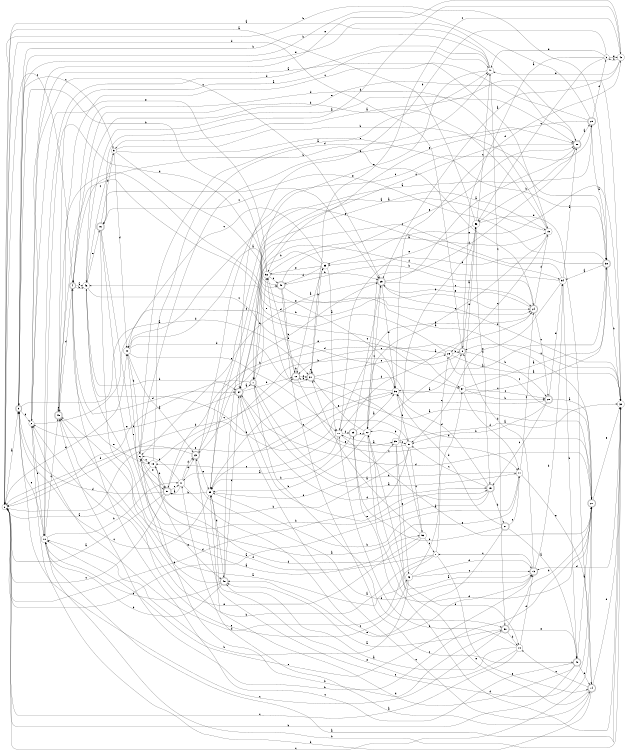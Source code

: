 digraph n47_8 {
__start0 [label="" shape="none"];

rankdir=LR;
size="8,5";

s0 [style="filled", color="black", fillcolor="white" shape="circle", label="0"];
s1 [style="rounded,filled", color="black", fillcolor="white" shape="doublecircle", label="1"];
s2 [style="filled", color="black", fillcolor="white" shape="circle", label="2"];
s3 [style="filled", color="black", fillcolor="white" shape="circle", label="3"];
s4 [style="rounded,filled", color="black", fillcolor="white" shape="doublecircle", label="4"];
s5 [style="filled", color="black", fillcolor="white" shape="circle", label="5"];
s6 [style="filled", color="black", fillcolor="white" shape="circle", label="6"];
s7 [style="filled", color="black", fillcolor="white" shape="circle", label="7"];
s8 [style="rounded,filled", color="black", fillcolor="white" shape="doublecircle", label="8"];
s9 [style="rounded,filled", color="black", fillcolor="white" shape="doublecircle", label="9"];
s10 [style="filled", color="black", fillcolor="white" shape="circle", label="10"];
s11 [style="filled", color="black", fillcolor="white" shape="circle", label="11"];
s12 [style="rounded,filled", color="black", fillcolor="white" shape="doublecircle", label="12"];
s13 [style="rounded,filled", color="black", fillcolor="white" shape="doublecircle", label="13"];
s14 [style="rounded,filled", color="black", fillcolor="white" shape="doublecircle", label="14"];
s15 [style="rounded,filled", color="black", fillcolor="white" shape="doublecircle", label="15"];
s16 [style="rounded,filled", color="black", fillcolor="white" shape="doublecircle", label="16"];
s17 [style="filled", color="black", fillcolor="white" shape="circle", label="17"];
s18 [style="filled", color="black", fillcolor="white" shape="circle", label="18"];
s19 [style="filled", color="black", fillcolor="white" shape="circle", label="19"];
s20 [style="filled", color="black", fillcolor="white" shape="circle", label="20"];
s21 [style="rounded,filled", color="black", fillcolor="white" shape="doublecircle", label="21"];
s22 [style="filled", color="black", fillcolor="white" shape="circle", label="22"];
s23 [style="rounded,filled", color="black", fillcolor="white" shape="doublecircle", label="23"];
s24 [style="rounded,filled", color="black", fillcolor="white" shape="doublecircle", label="24"];
s25 [style="rounded,filled", color="black", fillcolor="white" shape="doublecircle", label="25"];
s26 [style="filled", color="black", fillcolor="white" shape="circle", label="26"];
s27 [style="rounded,filled", color="black", fillcolor="white" shape="doublecircle", label="27"];
s28 [style="rounded,filled", color="black", fillcolor="white" shape="doublecircle", label="28"];
s29 [style="rounded,filled", color="black", fillcolor="white" shape="doublecircle", label="29"];
s30 [style="rounded,filled", color="black", fillcolor="white" shape="doublecircle", label="30"];
s31 [style="rounded,filled", color="black", fillcolor="white" shape="doublecircle", label="31"];
s32 [style="filled", color="black", fillcolor="white" shape="circle", label="32"];
s33 [style="filled", color="black", fillcolor="white" shape="circle", label="33"];
s34 [style="rounded,filled", color="black", fillcolor="white" shape="doublecircle", label="34"];
s35 [style="filled", color="black", fillcolor="white" shape="circle", label="35"];
s36 [style="filled", color="black", fillcolor="white" shape="circle", label="36"];
s37 [style="filled", color="black", fillcolor="white" shape="circle", label="37"];
s38 [style="rounded,filled", color="black", fillcolor="white" shape="doublecircle", label="38"];
s39 [style="rounded,filled", color="black", fillcolor="white" shape="doublecircle", label="39"];
s40 [style="rounded,filled", color="black", fillcolor="white" shape="doublecircle", label="40"];
s41 [style="filled", color="black", fillcolor="white" shape="circle", label="41"];
s42 [style="filled", color="black", fillcolor="white" shape="circle", label="42"];
s43 [style="filled", color="black", fillcolor="white" shape="circle", label="43"];
s44 [style="filled", color="black", fillcolor="white" shape="circle", label="44"];
s45 [style="rounded,filled", color="black", fillcolor="white" shape="doublecircle", label="45"];
s46 [style="filled", color="black", fillcolor="white" shape="circle", label="46"];
s47 [style="filled", color="black", fillcolor="white" shape="circle", label="47"];
s48 [style="rounded,filled", color="black", fillcolor="white" shape="doublecircle", label="48"];
s49 [style="rounded,filled", color="black", fillcolor="white" shape="doublecircle", label="49"];
s50 [style="rounded,filled", color="black", fillcolor="white" shape="doublecircle", label="50"];
s51 [style="rounded,filled", color="black", fillcolor="white" shape="doublecircle", label="51"];
s52 [style="filled", color="black", fillcolor="white" shape="circle", label="52"];
s53 [style="filled", color="black", fillcolor="white" shape="circle", label="53"];
s54 [style="filled", color="black", fillcolor="white" shape="circle", label="54"];
s55 [style="filled", color="black", fillcolor="white" shape="circle", label="55"];
s56 [style="filled", color="black", fillcolor="white" shape="circle", label="56"];
s57 [style="filled", color="black", fillcolor="white" shape="circle", label="57"];
s0 -> s9 [label="a"];
s0 -> s38 [label="b"];
s0 -> s27 [label="c"];
s0 -> s20 [label="d"];
s0 -> s36 [label="e"];
s1 -> s11 [label="a"];
s1 -> s52 [label="b"];
s1 -> s11 [label="c"];
s1 -> s50 [label="d"];
s1 -> s0 [label="e"];
s2 -> s19 [label="a"];
s2 -> s10 [label="b"];
s2 -> s25 [label="c"];
s2 -> s37 [label="d"];
s2 -> s42 [label="e"];
s3 -> s8 [label="a"];
s3 -> s34 [label="b"];
s3 -> s56 [label="c"];
s3 -> s47 [label="d"];
s3 -> s42 [label="e"];
s4 -> s46 [label="a"];
s4 -> s46 [label="b"];
s4 -> s0 [label="c"];
s4 -> s34 [label="d"];
s4 -> s18 [label="e"];
s5 -> s36 [label="a"];
s5 -> s38 [label="b"];
s5 -> s46 [label="c"];
s5 -> s20 [label="d"];
s5 -> s38 [label="e"];
s6 -> s47 [label="a"];
s6 -> s50 [label="b"];
s6 -> s18 [label="c"];
s6 -> s30 [label="d"];
s6 -> s51 [label="e"];
s7 -> s49 [label="a"];
s7 -> s49 [label="b"];
s7 -> s26 [label="c"];
s7 -> s2 [label="d"];
s7 -> s14 [label="e"];
s8 -> s56 [label="a"];
s8 -> s28 [label="b"];
s8 -> s12 [label="c"];
s8 -> s0 [label="d"];
s8 -> s51 [label="e"];
s9 -> s31 [label="a"];
s9 -> s45 [label="b"];
s9 -> s5 [label="c"];
s9 -> s2 [label="d"];
s9 -> s30 [label="e"];
s10 -> s32 [label="a"];
s10 -> s41 [label="b"];
s10 -> s49 [label="c"];
s10 -> s45 [label="d"];
s10 -> s9 [label="e"];
s11 -> s6 [label="a"];
s11 -> s55 [label="b"];
s11 -> s24 [label="c"];
s11 -> s1 [label="d"];
s11 -> s14 [label="e"];
s12 -> s33 [label="a"];
s12 -> s12 [label="b"];
s12 -> s31 [label="c"];
s12 -> s52 [label="d"];
s12 -> s35 [label="e"];
s13 -> s22 [label="a"];
s13 -> s54 [label="b"];
s13 -> s7 [label="c"];
s13 -> s8 [label="d"];
s13 -> s10 [label="e"];
s14 -> s41 [label="a"];
s14 -> s2 [label="b"];
s14 -> s44 [label="c"];
s14 -> s32 [label="d"];
s14 -> s22 [label="e"];
s15 -> s0 [label="a"];
s15 -> s21 [label="b"];
s15 -> s57 [label="c"];
s15 -> s36 [label="d"];
s15 -> s34 [label="e"];
s16 -> s43 [label="a"];
s16 -> s15 [label="b"];
s16 -> s25 [label="c"];
s16 -> s5 [label="d"];
s16 -> s51 [label="e"];
s17 -> s41 [label="a"];
s17 -> s24 [label="b"];
s17 -> s18 [label="c"];
s17 -> s39 [label="d"];
s17 -> s27 [label="e"];
s18 -> s0 [label="a"];
s18 -> s51 [label="b"];
s18 -> s12 [label="c"];
s18 -> s47 [label="d"];
s18 -> s48 [label="e"];
s19 -> s55 [label="a"];
s19 -> s4 [label="b"];
s19 -> s26 [label="c"];
s19 -> s4 [label="d"];
s19 -> s22 [label="e"];
s20 -> s23 [label="a"];
s20 -> s6 [label="b"];
s20 -> s17 [label="c"];
s20 -> s31 [label="d"];
s20 -> s54 [label="e"];
s21 -> s40 [label="a"];
s21 -> s39 [label="b"];
s21 -> s11 [label="c"];
s21 -> s36 [label="d"];
s21 -> s48 [label="e"];
s22 -> s38 [label="a"];
s22 -> s55 [label="b"];
s22 -> s25 [label="c"];
s22 -> s32 [label="d"];
s22 -> s31 [label="e"];
s23 -> s13 [label="a"];
s23 -> s25 [label="b"];
s23 -> s29 [label="c"];
s23 -> s0 [label="d"];
s23 -> s55 [label="e"];
s24 -> s17 [label="a"];
s24 -> s4 [label="b"];
s24 -> s28 [label="c"];
s24 -> s19 [label="d"];
s24 -> s25 [label="e"];
s25 -> s30 [label="a"];
s25 -> s6 [label="b"];
s25 -> s24 [label="c"];
s25 -> s32 [label="d"];
s25 -> s36 [label="e"];
s26 -> s32 [label="a"];
s26 -> s8 [label="b"];
s26 -> s27 [label="c"];
s26 -> s23 [label="d"];
s26 -> s46 [label="e"];
s27 -> s52 [label="a"];
s27 -> s49 [label="b"];
s27 -> s23 [label="c"];
s27 -> s34 [label="d"];
s27 -> s32 [label="e"];
s28 -> s27 [label="a"];
s28 -> s57 [label="b"];
s28 -> s15 [label="c"];
s28 -> s55 [label="d"];
s28 -> s54 [label="e"];
s29 -> s38 [label="a"];
s29 -> s9 [label="b"];
s29 -> s49 [label="c"];
s29 -> s3 [label="d"];
s29 -> s52 [label="e"];
s30 -> s29 [label="a"];
s30 -> s56 [label="b"];
s30 -> s1 [label="c"];
s30 -> s22 [label="d"];
s30 -> s46 [label="e"];
s31 -> s12 [label="a"];
s31 -> s33 [label="b"];
s31 -> s31 [label="c"];
s31 -> s27 [label="d"];
s31 -> s26 [label="e"];
s32 -> s5 [label="a"];
s32 -> s10 [label="b"];
s32 -> s8 [label="c"];
s32 -> s13 [label="d"];
s32 -> s33 [label="e"];
s33 -> s17 [label="a"];
s33 -> s34 [label="b"];
s33 -> s20 [label="c"];
s33 -> s45 [label="d"];
s33 -> s52 [label="e"];
s34 -> s1 [label="a"];
s34 -> s12 [label="b"];
s34 -> s14 [label="c"];
s34 -> s15 [label="d"];
s34 -> s2 [label="e"];
s35 -> s32 [label="a"];
s35 -> s56 [label="b"];
s35 -> s57 [label="c"];
s35 -> s44 [label="d"];
s35 -> s43 [label="e"];
s36 -> s8 [label="a"];
s36 -> s0 [label="b"];
s36 -> s55 [label="c"];
s36 -> s42 [label="d"];
s36 -> s57 [label="e"];
s37 -> s38 [label="a"];
s37 -> s28 [label="b"];
s37 -> s28 [label="c"];
s37 -> s11 [label="d"];
s37 -> s56 [label="e"];
s38 -> s54 [label="a"];
s38 -> s32 [label="b"];
s38 -> s36 [label="c"];
s38 -> s33 [label="d"];
s38 -> s16 [label="e"];
s39 -> s36 [label="a"];
s39 -> s55 [label="b"];
s39 -> s25 [label="c"];
s39 -> s27 [label="d"];
s39 -> s22 [label="e"];
s40 -> s27 [label="a"];
s40 -> s0 [label="b"];
s40 -> s4 [label="c"];
s40 -> s55 [label="d"];
s40 -> s14 [label="e"];
s41 -> s51 [label="a"];
s41 -> s6 [label="b"];
s41 -> s13 [label="c"];
s41 -> s23 [label="d"];
s41 -> s23 [label="e"];
s42 -> s25 [label="a"];
s42 -> s3 [label="b"];
s42 -> s31 [label="c"];
s42 -> s16 [label="d"];
s42 -> s47 [label="e"];
s43 -> s37 [label="a"];
s43 -> s10 [label="b"];
s43 -> s13 [label="c"];
s43 -> s13 [label="d"];
s43 -> s49 [label="e"];
s44 -> s48 [label="a"];
s44 -> s17 [label="b"];
s44 -> s0 [label="c"];
s44 -> s13 [label="d"];
s44 -> s55 [label="e"];
s45 -> s27 [label="a"];
s45 -> s24 [label="b"];
s45 -> s40 [label="c"];
s45 -> s12 [label="d"];
s45 -> s30 [label="e"];
s46 -> s30 [label="a"];
s46 -> s34 [label="b"];
s46 -> s36 [label="c"];
s46 -> s53 [label="d"];
s46 -> s16 [label="e"];
s47 -> s0 [label="a"];
s47 -> s9 [label="b"];
s47 -> s50 [label="c"];
s47 -> s10 [label="d"];
s47 -> s1 [label="e"];
s48 -> s19 [label="a"];
s48 -> s10 [label="b"];
s48 -> s34 [label="c"];
s48 -> s20 [label="d"];
s48 -> s10 [label="e"];
s49 -> s47 [label="a"];
s49 -> s24 [label="b"];
s49 -> s49 [label="c"];
s49 -> s4 [label="d"];
s49 -> s24 [label="e"];
s50 -> s48 [label="a"];
s50 -> s44 [label="b"];
s50 -> s9 [label="c"];
s50 -> s27 [label="d"];
s50 -> s40 [label="e"];
s51 -> s0 [label="a"];
s51 -> s37 [label="b"];
s51 -> s0 [label="c"];
s51 -> s9 [label="d"];
s51 -> s41 [label="e"];
s52 -> s19 [label="a"];
s52 -> s25 [label="b"];
s52 -> s45 [label="c"];
s52 -> s20 [label="d"];
s52 -> s2 [label="e"];
s53 -> s31 [label="a"];
s53 -> s22 [label="b"];
s53 -> s7 [label="c"];
s53 -> s18 [label="d"];
s53 -> s2 [label="e"];
s54 -> s30 [label="a"];
s54 -> s40 [label="b"];
s54 -> s34 [label="c"];
s54 -> s1 [label="d"];
s54 -> s57 [label="e"];
s55 -> s29 [label="a"];
s55 -> s51 [label="b"];
s55 -> s9 [label="c"];
s55 -> s48 [label="d"];
s55 -> s35 [label="e"];
s56 -> s0 [label="a"];
s56 -> s15 [label="b"];
s56 -> s47 [label="c"];
s56 -> s14 [label="d"];
s56 -> s17 [label="e"];
s57 -> s17 [label="a"];
s57 -> s6 [label="b"];
s57 -> s53 [label="c"];
s57 -> s0 [label="d"];
s57 -> s46 [label="e"];

}
